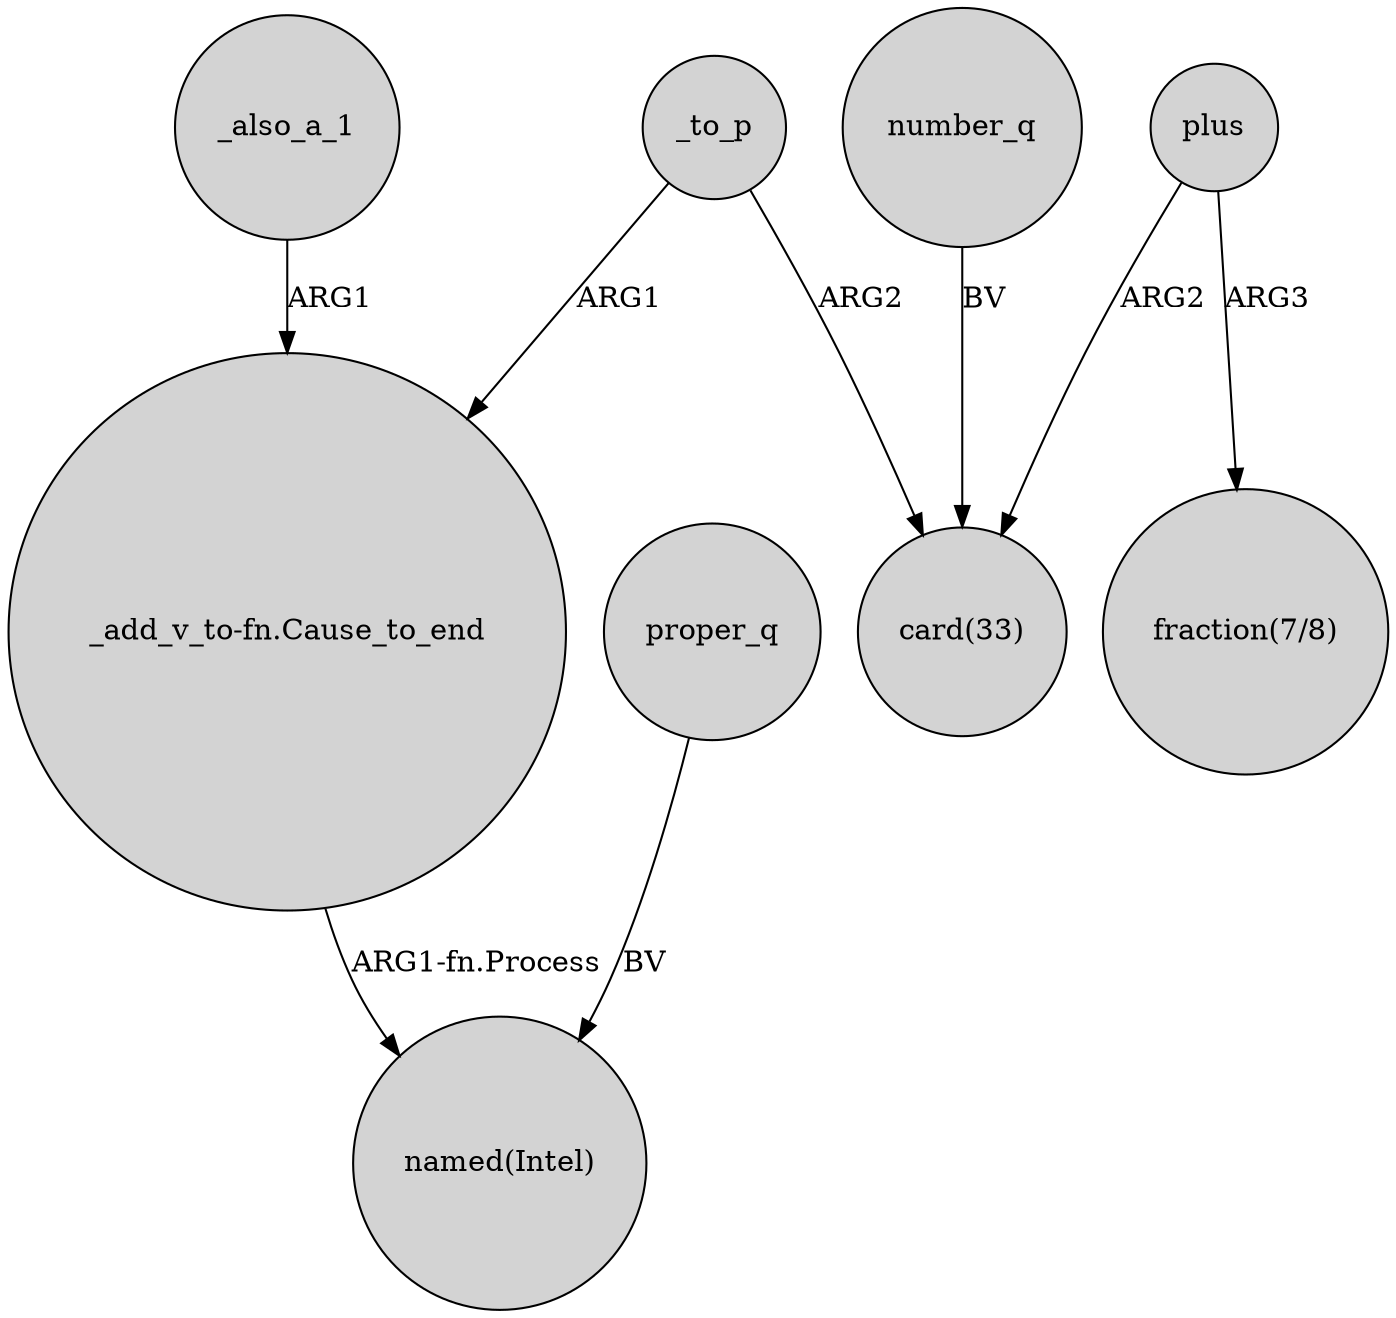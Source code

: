 digraph {
	node [shape=circle style=filled]
	_also_a_1 -> "_add_v_to-fn.Cause_to_end" [label=ARG1]
	_to_p -> "card(33)" [label=ARG2]
	plus -> "fraction(7/8)" [label=ARG3]
	_to_p -> "_add_v_to-fn.Cause_to_end" [label=ARG1]
	proper_q -> "named(Intel)" [label=BV]
	number_q -> "card(33)" [label=BV]
	"_add_v_to-fn.Cause_to_end" -> "named(Intel)" [label="ARG1-fn.Process"]
	plus -> "card(33)" [label=ARG2]
}
